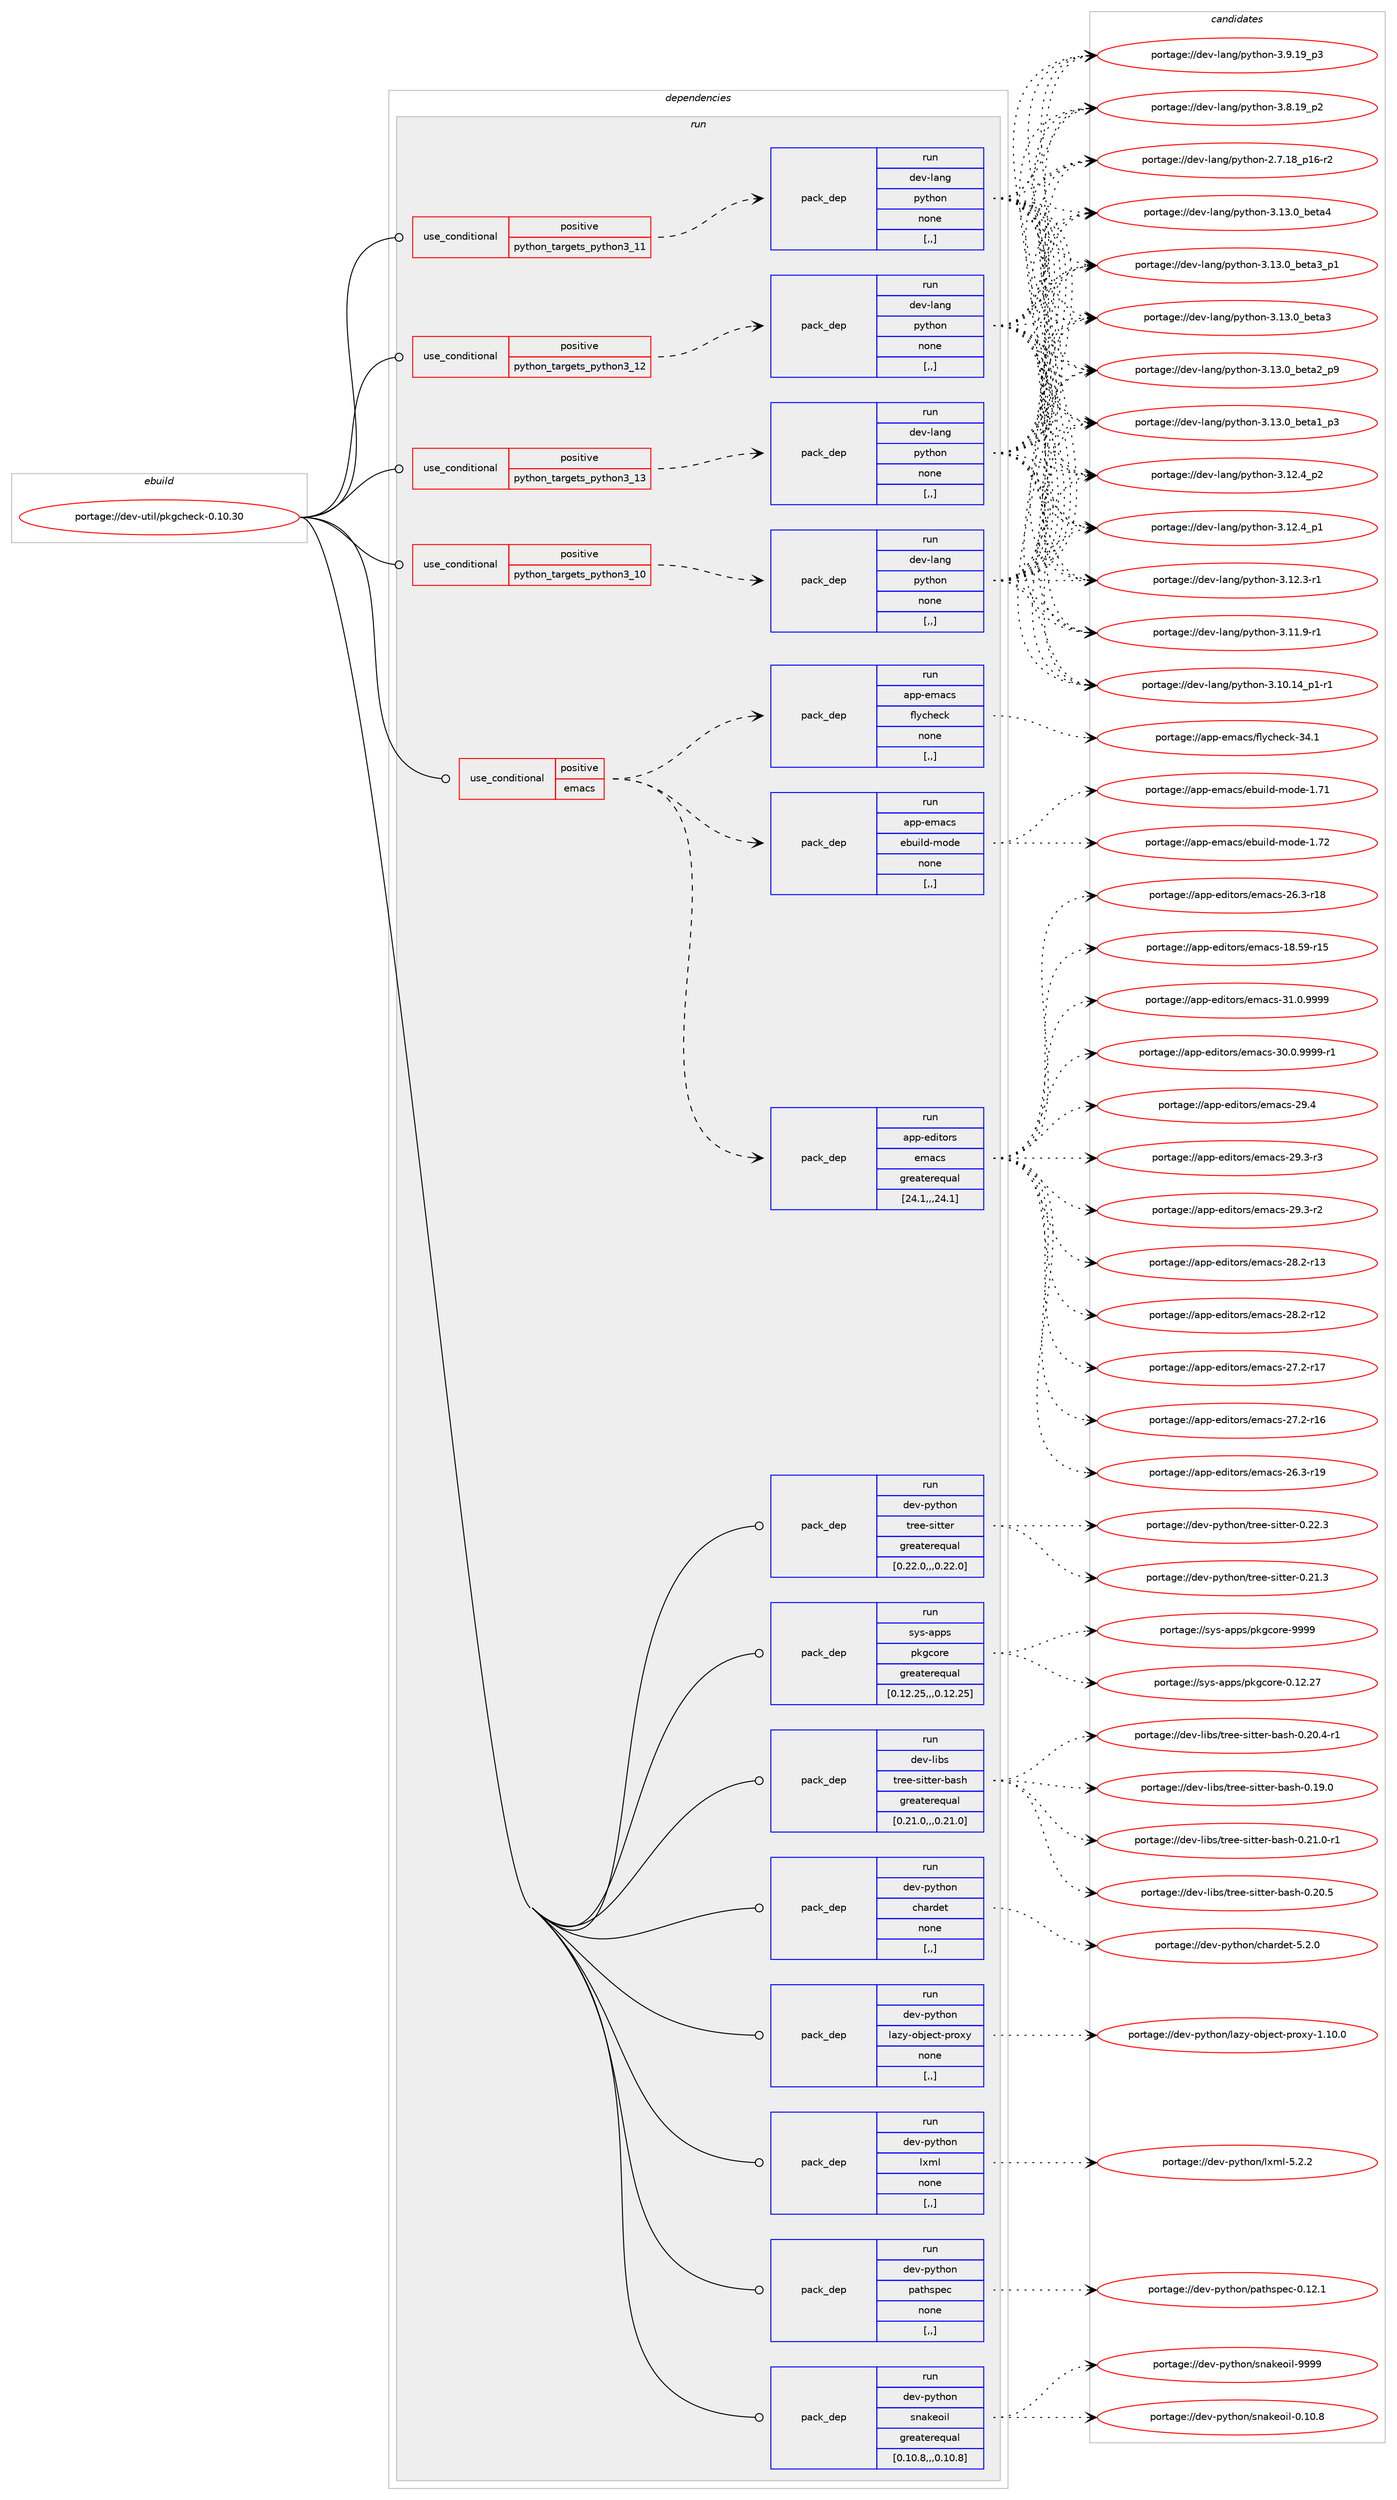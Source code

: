digraph prolog {

# *************
# Graph options
# *************

newrank=true;
concentrate=true;
compound=true;
graph [rankdir=LR,fontname=Helvetica,fontsize=10,ranksep=1.5];#, ranksep=2.5, nodesep=0.2];
edge  [arrowhead=vee];
node  [fontname=Helvetica,fontsize=10];

# **********
# The ebuild
# **********

subgraph cluster_leftcol {
color=gray;
label=<<i>ebuild</i>>;
id [label="portage://dev-util/pkgcheck-0.10.30", color=red, width=4, href="../dev-util/pkgcheck-0.10.30.svg"];
}

# ****************
# The dependencies
# ****************

subgraph cluster_midcol {
color=gray;
label=<<i>dependencies</i>>;
subgraph cluster_compile {
fillcolor="#eeeeee";
style=filled;
label=<<i>compile</i>>;
}
subgraph cluster_compileandrun {
fillcolor="#eeeeee";
style=filled;
label=<<i>compile and run</i>>;
}
subgraph cluster_run {
fillcolor="#eeeeee";
style=filled;
label=<<i>run</i>>;
subgraph cond61464 {
dependency218220 [label=<<TABLE BORDER="0" CELLBORDER="1" CELLSPACING="0" CELLPADDING="4"><TR><TD ROWSPAN="3" CELLPADDING="10">use_conditional</TD></TR><TR><TD>positive</TD></TR><TR><TD>emacs</TD></TR></TABLE>>, shape=none, color=red];
subgraph pack155316 {
dependency218221 [label=<<TABLE BORDER="0" CELLBORDER="1" CELLSPACING="0" CELLPADDING="4" WIDTH="220"><TR><TD ROWSPAN="6" CELLPADDING="30">pack_dep</TD></TR><TR><TD WIDTH="110">run</TD></TR><TR><TD>app-editors</TD></TR><TR><TD>emacs</TD></TR><TR><TD>greaterequal</TD></TR><TR><TD>[24.1,,,24.1]</TD></TR></TABLE>>, shape=none, color=blue];
}
dependency218220:e -> dependency218221:w [weight=20,style="dashed",arrowhead="vee"];
subgraph pack155317 {
dependency218222 [label=<<TABLE BORDER="0" CELLBORDER="1" CELLSPACING="0" CELLPADDING="4" WIDTH="220"><TR><TD ROWSPAN="6" CELLPADDING="30">pack_dep</TD></TR><TR><TD WIDTH="110">run</TD></TR><TR><TD>app-emacs</TD></TR><TR><TD>ebuild-mode</TD></TR><TR><TD>none</TD></TR><TR><TD>[,,]</TD></TR></TABLE>>, shape=none, color=blue];
}
dependency218220:e -> dependency218222:w [weight=20,style="dashed",arrowhead="vee"];
subgraph pack155318 {
dependency218223 [label=<<TABLE BORDER="0" CELLBORDER="1" CELLSPACING="0" CELLPADDING="4" WIDTH="220"><TR><TD ROWSPAN="6" CELLPADDING="30">pack_dep</TD></TR><TR><TD WIDTH="110">run</TD></TR><TR><TD>app-emacs</TD></TR><TR><TD>flycheck</TD></TR><TR><TD>none</TD></TR><TR><TD>[,,]</TD></TR></TABLE>>, shape=none, color=blue];
}
dependency218220:e -> dependency218223:w [weight=20,style="dashed",arrowhead="vee"];
}
id:e -> dependency218220:w [weight=20,style="solid",arrowhead="odot"];
subgraph cond61465 {
dependency218224 [label=<<TABLE BORDER="0" CELLBORDER="1" CELLSPACING="0" CELLPADDING="4"><TR><TD ROWSPAN="3" CELLPADDING="10">use_conditional</TD></TR><TR><TD>positive</TD></TR><TR><TD>python_targets_python3_10</TD></TR></TABLE>>, shape=none, color=red];
subgraph pack155319 {
dependency218225 [label=<<TABLE BORDER="0" CELLBORDER="1" CELLSPACING="0" CELLPADDING="4" WIDTH="220"><TR><TD ROWSPAN="6" CELLPADDING="30">pack_dep</TD></TR><TR><TD WIDTH="110">run</TD></TR><TR><TD>dev-lang</TD></TR><TR><TD>python</TD></TR><TR><TD>none</TD></TR><TR><TD>[,,]</TD></TR></TABLE>>, shape=none, color=blue];
}
dependency218224:e -> dependency218225:w [weight=20,style="dashed",arrowhead="vee"];
}
id:e -> dependency218224:w [weight=20,style="solid",arrowhead="odot"];
subgraph cond61466 {
dependency218226 [label=<<TABLE BORDER="0" CELLBORDER="1" CELLSPACING="0" CELLPADDING="4"><TR><TD ROWSPAN="3" CELLPADDING="10">use_conditional</TD></TR><TR><TD>positive</TD></TR><TR><TD>python_targets_python3_11</TD></TR></TABLE>>, shape=none, color=red];
subgraph pack155320 {
dependency218227 [label=<<TABLE BORDER="0" CELLBORDER="1" CELLSPACING="0" CELLPADDING="4" WIDTH="220"><TR><TD ROWSPAN="6" CELLPADDING="30">pack_dep</TD></TR><TR><TD WIDTH="110">run</TD></TR><TR><TD>dev-lang</TD></TR><TR><TD>python</TD></TR><TR><TD>none</TD></TR><TR><TD>[,,]</TD></TR></TABLE>>, shape=none, color=blue];
}
dependency218226:e -> dependency218227:w [weight=20,style="dashed",arrowhead="vee"];
}
id:e -> dependency218226:w [weight=20,style="solid",arrowhead="odot"];
subgraph cond61467 {
dependency218228 [label=<<TABLE BORDER="0" CELLBORDER="1" CELLSPACING="0" CELLPADDING="4"><TR><TD ROWSPAN="3" CELLPADDING="10">use_conditional</TD></TR><TR><TD>positive</TD></TR><TR><TD>python_targets_python3_12</TD></TR></TABLE>>, shape=none, color=red];
subgraph pack155321 {
dependency218229 [label=<<TABLE BORDER="0" CELLBORDER="1" CELLSPACING="0" CELLPADDING="4" WIDTH="220"><TR><TD ROWSPAN="6" CELLPADDING="30">pack_dep</TD></TR><TR><TD WIDTH="110">run</TD></TR><TR><TD>dev-lang</TD></TR><TR><TD>python</TD></TR><TR><TD>none</TD></TR><TR><TD>[,,]</TD></TR></TABLE>>, shape=none, color=blue];
}
dependency218228:e -> dependency218229:w [weight=20,style="dashed",arrowhead="vee"];
}
id:e -> dependency218228:w [weight=20,style="solid",arrowhead="odot"];
subgraph cond61468 {
dependency218230 [label=<<TABLE BORDER="0" CELLBORDER="1" CELLSPACING="0" CELLPADDING="4"><TR><TD ROWSPAN="3" CELLPADDING="10">use_conditional</TD></TR><TR><TD>positive</TD></TR><TR><TD>python_targets_python3_13</TD></TR></TABLE>>, shape=none, color=red];
subgraph pack155322 {
dependency218231 [label=<<TABLE BORDER="0" CELLBORDER="1" CELLSPACING="0" CELLPADDING="4" WIDTH="220"><TR><TD ROWSPAN="6" CELLPADDING="30">pack_dep</TD></TR><TR><TD WIDTH="110">run</TD></TR><TR><TD>dev-lang</TD></TR><TR><TD>python</TD></TR><TR><TD>none</TD></TR><TR><TD>[,,]</TD></TR></TABLE>>, shape=none, color=blue];
}
dependency218230:e -> dependency218231:w [weight=20,style="dashed",arrowhead="vee"];
}
id:e -> dependency218230:w [weight=20,style="solid",arrowhead="odot"];
subgraph pack155323 {
dependency218232 [label=<<TABLE BORDER="0" CELLBORDER="1" CELLSPACING="0" CELLPADDING="4" WIDTH="220"><TR><TD ROWSPAN="6" CELLPADDING="30">pack_dep</TD></TR><TR><TD WIDTH="110">run</TD></TR><TR><TD>dev-libs</TD></TR><TR><TD>tree-sitter-bash</TD></TR><TR><TD>greaterequal</TD></TR><TR><TD>[0.21.0,,,0.21.0]</TD></TR></TABLE>>, shape=none, color=blue];
}
id:e -> dependency218232:w [weight=20,style="solid",arrowhead="odot"];
subgraph pack155324 {
dependency218233 [label=<<TABLE BORDER="0" CELLBORDER="1" CELLSPACING="0" CELLPADDING="4" WIDTH="220"><TR><TD ROWSPAN="6" CELLPADDING="30">pack_dep</TD></TR><TR><TD WIDTH="110">run</TD></TR><TR><TD>dev-python</TD></TR><TR><TD>chardet</TD></TR><TR><TD>none</TD></TR><TR><TD>[,,]</TD></TR></TABLE>>, shape=none, color=blue];
}
id:e -> dependency218233:w [weight=20,style="solid",arrowhead="odot"];
subgraph pack155325 {
dependency218234 [label=<<TABLE BORDER="0" CELLBORDER="1" CELLSPACING="0" CELLPADDING="4" WIDTH="220"><TR><TD ROWSPAN="6" CELLPADDING="30">pack_dep</TD></TR><TR><TD WIDTH="110">run</TD></TR><TR><TD>dev-python</TD></TR><TR><TD>lazy-object-proxy</TD></TR><TR><TD>none</TD></TR><TR><TD>[,,]</TD></TR></TABLE>>, shape=none, color=blue];
}
id:e -> dependency218234:w [weight=20,style="solid",arrowhead="odot"];
subgraph pack155326 {
dependency218235 [label=<<TABLE BORDER="0" CELLBORDER="1" CELLSPACING="0" CELLPADDING="4" WIDTH="220"><TR><TD ROWSPAN="6" CELLPADDING="30">pack_dep</TD></TR><TR><TD WIDTH="110">run</TD></TR><TR><TD>dev-python</TD></TR><TR><TD>lxml</TD></TR><TR><TD>none</TD></TR><TR><TD>[,,]</TD></TR></TABLE>>, shape=none, color=blue];
}
id:e -> dependency218235:w [weight=20,style="solid",arrowhead="odot"];
subgraph pack155327 {
dependency218236 [label=<<TABLE BORDER="0" CELLBORDER="1" CELLSPACING="0" CELLPADDING="4" WIDTH="220"><TR><TD ROWSPAN="6" CELLPADDING="30">pack_dep</TD></TR><TR><TD WIDTH="110">run</TD></TR><TR><TD>dev-python</TD></TR><TR><TD>pathspec</TD></TR><TR><TD>none</TD></TR><TR><TD>[,,]</TD></TR></TABLE>>, shape=none, color=blue];
}
id:e -> dependency218236:w [weight=20,style="solid",arrowhead="odot"];
subgraph pack155328 {
dependency218237 [label=<<TABLE BORDER="0" CELLBORDER="1" CELLSPACING="0" CELLPADDING="4" WIDTH="220"><TR><TD ROWSPAN="6" CELLPADDING="30">pack_dep</TD></TR><TR><TD WIDTH="110">run</TD></TR><TR><TD>dev-python</TD></TR><TR><TD>snakeoil</TD></TR><TR><TD>greaterequal</TD></TR><TR><TD>[0.10.8,,,0.10.8]</TD></TR></TABLE>>, shape=none, color=blue];
}
id:e -> dependency218237:w [weight=20,style="solid",arrowhead="odot"];
subgraph pack155329 {
dependency218238 [label=<<TABLE BORDER="0" CELLBORDER="1" CELLSPACING="0" CELLPADDING="4" WIDTH="220"><TR><TD ROWSPAN="6" CELLPADDING="30">pack_dep</TD></TR><TR><TD WIDTH="110">run</TD></TR><TR><TD>dev-python</TD></TR><TR><TD>tree-sitter</TD></TR><TR><TD>greaterequal</TD></TR><TR><TD>[0.22.0,,,0.22.0]</TD></TR></TABLE>>, shape=none, color=blue];
}
id:e -> dependency218238:w [weight=20,style="solid",arrowhead="odot"];
subgraph pack155330 {
dependency218239 [label=<<TABLE BORDER="0" CELLBORDER="1" CELLSPACING="0" CELLPADDING="4" WIDTH="220"><TR><TD ROWSPAN="6" CELLPADDING="30">pack_dep</TD></TR><TR><TD WIDTH="110">run</TD></TR><TR><TD>sys-apps</TD></TR><TR><TD>pkgcore</TD></TR><TR><TD>greaterequal</TD></TR><TR><TD>[0.12.25,,,0.12.25]</TD></TR></TABLE>>, shape=none, color=blue];
}
id:e -> dependency218239:w [weight=20,style="solid",arrowhead="odot"];
}
}

# **************
# The candidates
# **************

subgraph cluster_choices {
rank=same;
color=gray;
label=<<i>candidates</i>>;

subgraph choice155316 {
color=black;
nodesep=1;
choice971121124510110010511611111411547101109979911545514946484657575757 [label="portage://app-editors/emacs-31.0.9999", color=red, width=4,href="../app-editors/emacs-31.0.9999.svg"];
choice9711211245101100105116111114115471011099799115455148464846575757574511449 [label="portage://app-editors/emacs-30.0.9999-r1", color=red, width=4,href="../app-editors/emacs-30.0.9999-r1.svg"];
choice97112112451011001051161111141154710110997991154550574652 [label="portage://app-editors/emacs-29.4", color=red, width=4,href="../app-editors/emacs-29.4.svg"];
choice971121124510110010511611111411547101109979911545505746514511451 [label="portage://app-editors/emacs-29.3-r3", color=red, width=4,href="../app-editors/emacs-29.3-r3.svg"];
choice971121124510110010511611111411547101109979911545505746514511450 [label="portage://app-editors/emacs-29.3-r2", color=red, width=4,href="../app-editors/emacs-29.3-r2.svg"];
choice97112112451011001051161111141154710110997991154550564650451144951 [label="portage://app-editors/emacs-28.2-r13", color=red, width=4,href="../app-editors/emacs-28.2-r13.svg"];
choice97112112451011001051161111141154710110997991154550564650451144950 [label="portage://app-editors/emacs-28.2-r12", color=red, width=4,href="../app-editors/emacs-28.2-r12.svg"];
choice97112112451011001051161111141154710110997991154550554650451144955 [label="portage://app-editors/emacs-27.2-r17", color=red, width=4,href="../app-editors/emacs-27.2-r17.svg"];
choice97112112451011001051161111141154710110997991154550554650451144954 [label="portage://app-editors/emacs-27.2-r16", color=red, width=4,href="../app-editors/emacs-27.2-r16.svg"];
choice97112112451011001051161111141154710110997991154550544651451144957 [label="portage://app-editors/emacs-26.3-r19", color=red, width=4,href="../app-editors/emacs-26.3-r19.svg"];
choice97112112451011001051161111141154710110997991154550544651451144956 [label="portage://app-editors/emacs-26.3-r18", color=red, width=4,href="../app-editors/emacs-26.3-r18.svg"];
choice9711211245101100105116111114115471011099799115454956465357451144953 [label="portage://app-editors/emacs-18.59-r15", color=red, width=4,href="../app-editors/emacs-18.59-r15.svg"];
dependency218221:e -> choice971121124510110010511611111411547101109979911545514946484657575757:w [style=dotted,weight="100"];
dependency218221:e -> choice9711211245101100105116111114115471011099799115455148464846575757574511449:w [style=dotted,weight="100"];
dependency218221:e -> choice97112112451011001051161111141154710110997991154550574652:w [style=dotted,weight="100"];
dependency218221:e -> choice971121124510110010511611111411547101109979911545505746514511451:w [style=dotted,weight="100"];
dependency218221:e -> choice971121124510110010511611111411547101109979911545505746514511450:w [style=dotted,weight="100"];
dependency218221:e -> choice97112112451011001051161111141154710110997991154550564650451144951:w [style=dotted,weight="100"];
dependency218221:e -> choice97112112451011001051161111141154710110997991154550564650451144950:w [style=dotted,weight="100"];
dependency218221:e -> choice97112112451011001051161111141154710110997991154550554650451144955:w [style=dotted,weight="100"];
dependency218221:e -> choice97112112451011001051161111141154710110997991154550554650451144954:w [style=dotted,weight="100"];
dependency218221:e -> choice97112112451011001051161111141154710110997991154550544651451144957:w [style=dotted,weight="100"];
dependency218221:e -> choice97112112451011001051161111141154710110997991154550544651451144956:w [style=dotted,weight="100"];
dependency218221:e -> choice9711211245101100105116111114115471011099799115454956465357451144953:w [style=dotted,weight="100"];
}
subgraph choice155317 {
color=black;
nodesep=1;
choice971121124510110997991154710198117105108100451091111001014549465550 [label="portage://app-emacs/ebuild-mode-1.72", color=red, width=4,href="../app-emacs/ebuild-mode-1.72.svg"];
choice971121124510110997991154710198117105108100451091111001014549465549 [label="portage://app-emacs/ebuild-mode-1.71", color=red, width=4,href="../app-emacs/ebuild-mode-1.71.svg"];
dependency218222:e -> choice971121124510110997991154710198117105108100451091111001014549465550:w [style=dotted,weight="100"];
dependency218222:e -> choice971121124510110997991154710198117105108100451091111001014549465549:w [style=dotted,weight="100"];
}
subgraph choice155318 {
color=black;
nodesep=1;
choice971121124510110997991154710210812199104101991074551524649 [label="portage://app-emacs/flycheck-34.1", color=red, width=4,href="../app-emacs/flycheck-34.1.svg"];
dependency218223:e -> choice971121124510110997991154710210812199104101991074551524649:w [style=dotted,weight="100"];
}
subgraph choice155319 {
color=black;
nodesep=1;
choice1001011184510897110103471121211161041111104551464951464895981011169752 [label="portage://dev-lang/python-3.13.0_beta4", color=red, width=4,href="../dev-lang/python-3.13.0_beta4.svg"];
choice10010111845108971101034711212111610411111045514649514648959810111697519511249 [label="portage://dev-lang/python-3.13.0_beta3_p1", color=red, width=4,href="../dev-lang/python-3.13.0_beta3_p1.svg"];
choice1001011184510897110103471121211161041111104551464951464895981011169751 [label="portage://dev-lang/python-3.13.0_beta3", color=red, width=4,href="../dev-lang/python-3.13.0_beta3.svg"];
choice10010111845108971101034711212111610411111045514649514648959810111697509511257 [label="portage://dev-lang/python-3.13.0_beta2_p9", color=red, width=4,href="../dev-lang/python-3.13.0_beta2_p9.svg"];
choice10010111845108971101034711212111610411111045514649514648959810111697499511251 [label="portage://dev-lang/python-3.13.0_beta1_p3", color=red, width=4,href="../dev-lang/python-3.13.0_beta1_p3.svg"];
choice100101118451089711010347112121116104111110455146495046529511250 [label="portage://dev-lang/python-3.12.4_p2", color=red, width=4,href="../dev-lang/python-3.12.4_p2.svg"];
choice100101118451089711010347112121116104111110455146495046529511249 [label="portage://dev-lang/python-3.12.4_p1", color=red, width=4,href="../dev-lang/python-3.12.4_p1.svg"];
choice100101118451089711010347112121116104111110455146495046514511449 [label="portage://dev-lang/python-3.12.3-r1", color=red, width=4,href="../dev-lang/python-3.12.3-r1.svg"];
choice100101118451089711010347112121116104111110455146494946574511449 [label="portage://dev-lang/python-3.11.9-r1", color=red, width=4,href="../dev-lang/python-3.11.9-r1.svg"];
choice100101118451089711010347112121116104111110455146494846495295112494511449 [label="portage://dev-lang/python-3.10.14_p1-r1", color=red, width=4,href="../dev-lang/python-3.10.14_p1-r1.svg"];
choice100101118451089711010347112121116104111110455146574649579511251 [label="portage://dev-lang/python-3.9.19_p3", color=red, width=4,href="../dev-lang/python-3.9.19_p3.svg"];
choice100101118451089711010347112121116104111110455146564649579511250 [label="portage://dev-lang/python-3.8.19_p2", color=red, width=4,href="../dev-lang/python-3.8.19_p2.svg"];
choice100101118451089711010347112121116104111110455046554649569511249544511450 [label="portage://dev-lang/python-2.7.18_p16-r2", color=red, width=4,href="../dev-lang/python-2.7.18_p16-r2.svg"];
dependency218225:e -> choice1001011184510897110103471121211161041111104551464951464895981011169752:w [style=dotted,weight="100"];
dependency218225:e -> choice10010111845108971101034711212111610411111045514649514648959810111697519511249:w [style=dotted,weight="100"];
dependency218225:e -> choice1001011184510897110103471121211161041111104551464951464895981011169751:w [style=dotted,weight="100"];
dependency218225:e -> choice10010111845108971101034711212111610411111045514649514648959810111697509511257:w [style=dotted,weight="100"];
dependency218225:e -> choice10010111845108971101034711212111610411111045514649514648959810111697499511251:w [style=dotted,weight="100"];
dependency218225:e -> choice100101118451089711010347112121116104111110455146495046529511250:w [style=dotted,weight="100"];
dependency218225:e -> choice100101118451089711010347112121116104111110455146495046529511249:w [style=dotted,weight="100"];
dependency218225:e -> choice100101118451089711010347112121116104111110455146495046514511449:w [style=dotted,weight="100"];
dependency218225:e -> choice100101118451089711010347112121116104111110455146494946574511449:w [style=dotted,weight="100"];
dependency218225:e -> choice100101118451089711010347112121116104111110455146494846495295112494511449:w [style=dotted,weight="100"];
dependency218225:e -> choice100101118451089711010347112121116104111110455146574649579511251:w [style=dotted,weight="100"];
dependency218225:e -> choice100101118451089711010347112121116104111110455146564649579511250:w [style=dotted,weight="100"];
dependency218225:e -> choice100101118451089711010347112121116104111110455046554649569511249544511450:w [style=dotted,weight="100"];
}
subgraph choice155320 {
color=black;
nodesep=1;
choice1001011184510897110103471121211161041111104551464951464895981011169752 [label="portage://dev-lang/python-3.13.0_beta4", color=red, width=4,href="../dev-lang/python-3.13.0_beta4.svg"];
choice10010111845108971101034711212111610411111045514649514648959810111697519511249 [label="portage://dev-lang/python-3.13.0_beta3_p1", color=red, width=4,href="../dev-lang/python-3.13.0_beta3_p1.svg"];
choice1001011184510897110103471121211161041111104551464951464895981011169751 [label="portage://dev-lang/python-3.13.0_beta3", color=red, width=4,href="../dev-lang/python-3.13.0_beta3.svg"];
choice10010111845108971101034711212111610411111045514649514648959810111697509511257 [label="portage://dev-lang/python-3.13.0_beta2_p9", color=red, width=4,href="../dev-lang/python-3.13.0_beta2_p9.svg"];
choice10010111845108971101034711212111610411111045514649514648959810111697499511251 [label="portage://dev-lang/python-3.13.0_beta1_p3", color=red, width=4,href="../dev-lang/python-3.13.0_beta1_p3.svg"];
choice100101118451089711010347112121116104111110455146495046529511250 [label="portage://dev-lang/python-3.12.4_p2", color=red, width=4,href="../dev-lang/python-3.12.4_p2.svg"];
choice100101118451089711010347112121116104111110455146495046529511249 [label="portage://dev-lang/python-3.12.4_p1", color=red, width=4,href="../dev-lang/python-3.12.4_p1.svg"];
choice100101118451089711010347112121116104111110455146495046514511449 [label="portage://dev-lang/python-3.12.3-r1", color=red, width=4,href="../dev-lang/python-3.12.3-r1.svg"];
choice100101118451089711010347112121116104111110455146494946574511449 [label="portage://dev-lang/python-3.11.9-r1", color=red, width=4,href="../dev-lang/python-3.11.9-r1.svg"];
choice100101118451089711010347112121116104111110455146494846495295112494511449 [label="portage://dev-lang/python-3.10.14_p1-r1", color=red, width=4,href="../dev-lang/python-3.10.14_p1-r1.svg"];
choice100101118451089711010347112121116104111110455146574649579511251 [label="portage://dev-lang/python-3.9.19_p3", color=red, width=4,href="../dev-lang/python-3.9.19_p3.svg"];
choice100101118451089711010347112121116104111110455146564649579511250 [label="portage://dev-lang/python-3.8.19_p2", color=red, width=4,href="../dev-lang/python-3.8.19_p2.svg"];
choice100101118451089711010347112121116104111110455046554649569511249544511450 [label="portage://dev-lang/python-2.7.18_p16-r2", color=red, width=4,href="../dev-lang/python-2.7.18_p16-r2.svg"];
dependency218227:e -> choice1001011184510897110103471121211161041111104551464951464895981011169752:w [style=dotted,weight="100"];
dependency218227:e -> choice10010111845108971101034711212111610411111045514649514648959810111697519511249:w [style=dotted,weight="100"];
dependency218227:e -> choice1001011184510897110103471121211161041111104551464951464895981011169751:w [style=dotted,weight="100"];
dependency218227:e -> choice10010111845108971101034711212111610411111045514649514648959810111697509511257:w [style=dotted,weight="100"];
dependency218227:e -> choice10010111845108971101034711212111610411111045514649514648959810111697499511251:w [style=dotted,weight="100"];
dependency218227:e -> choice100101118451089711010347112121116104111110455146495046529511250:w [style=dotted,weight="100"];
dependency218227:e -> choice100101118451089711010347112121116104111110455146495046529511249:w [style=dotted,weight="100"];
dependency218227:e -> choice100101118451089711010347112121116104111110455146495046514511449:w [style=dotted,weight="100"];
dependency218227:e -> choice100101118451089711010347112121116104111110455146494946574511449:w [style=dotted,weight="100"];
dependency218227:e -> choice100101118451089711010347112121116104111110455146494846495295112494511449:w [style=dotted,weight="100"];
dependency218227:e -> choice100101118451089711010347112121116104111110455146574649579511251:w [style=dotted,weight="100"];
dependency218227:e -> choice100101118451089711010347112121116104111110455146564649579511250:w [style=dotted,weight="100"];
dependency218227:e -> choice100101118451089711010347112121116104111110455046554649569511249544511450:w [style=dotted,weight="100"];
}
subgraph choice155321 {
color=black;
nodesep=1;
choice1001011184510897110103471121211161041111104551464951464895981011169752 [label="portage://dev-lang/python-3.13.0_beta4", color=red, width=4,href="../dev-lang/python-3.13.0_beta4.svg"];
choice10010111845108971101034711212111610411111045514649514648959810111697519511249 [label="portage://dev-lang/python-3.13.0_beta3_p1", color=red, width=4,href="../dev-lang/python-3.13.0_beta3_p1.svg"];
choice1001011184510897110103471121211161041111104551464951464895981011169751 [label="portage://dev-lang/python-3.13.0_beta3", color=red, width=4,href="../dev-lang/python-3.13.0_beta3.svg"];
choice10010111845108971101034711212111610411111045514649514648959810111697509511257 [label="portage://dev-lang/python-3.13.0_beta2_p9", color=red, width=4,href="../dev-lang/python-3.13.0_beta2_p9.svg"];
choice10010111845108971101034711212111610411111045514649514648959810111697499511251 [label="portage://dev-lang/python-3.13.0_beta1_p3", color=red, width=4,href="../dev-lang/python-3.13.0_beta1_p3.svg"];
choice100101118451089711010347112121116104111110455146495046529511250 [label="portage://dev-lang/python-3.12.4_p2", color=red, width=4,href="../dev-lang/python-3.12.4_p2.svg"];
choice100101118451089711010347112121116104111110455146495046529511249 [label="portage://dev-lang/python-3.12.4_p1", color=red, width=4,href="../dev-lang/python-3.12.4_p1.svg"];
choice100101118451089711010347112121116104111110455146495046514511449 [label="portage://dev-lang/python-3.12.3-r1", color=red, width=4,href="../dev-lang/python-3.12.3-r1.svg"];
choice100101118451089711010347112121116104111110455146494946574511449 [label="portage://dev-lang/python-3.11.9-r1", color=red, width=4,href="../dev-lang/python-3.11.9-r1.svg"];
choice100101118451089711010347112121116104111110455146494846495295112494511449 [label="portage://dev-lang/python-3.10.14_p1-r1", color=red, width=4,href="../dev-lang/python-3.10.14_p1-r1.svg"];
choice100101118451089711010347112121116104111110455146574649579511251 [label="portage://dev-lang/python-3.9.19_p3", color=red, width=4,href="../dev-lang/python-3.9.19_p3.svg"];
choice100101118451089711010347112121116104111110455146564649579511250 [label="portage://dev-lang/python-3.8.19_p2", color=red, width=4,href="../dev-lang/python-3.8.19_p2.svg"];
choice100101118451089711010347112121116104111110455046554649569511249544511450 [label="portage://dev-lang/python-2.7.18_p16-r2", color=red, width=4,href="../dev-lang/python-2.7.18_p16-r2.svg"];
dependency218229:e -> choice1001011184510897110103471121211161041111104551464951464895981011169752:w [style=dotted,weight="100"];
dependency218229:e -> choice10010111845108971101034711212111610411111045514649514648959810111697519511249:w [style=dotted,weight="100"];
dependency218229:e -> choice1001011184510897110103471121211161041111104551464951464895981011169751:w [style=dotted,weight="100"];
dependency218229:e -> choice10010111845108971101034711212111610411111045514649514648959810111697509511257:w [style=dotted,weight="100"];
dependency218229:e -> choice10010111845108971101034711212111610411111045514649514648959810111697499511251:w [style=dotted,weight="100"];
dependency218229:e -> choice100101118451089711010347112121116104111110455146495046529511250:w [style=dotted,weight="100"];
dependency218229:e -> choice100101118451089711010347112121116104111110455146495046529511249:w [style=dotted,weight="100"];
dependency218229:e -> choice100101118451089711010347112121116104111110455146495046514511449:w [style=dotted,weight="100"];
dependency218229:e -> choice100101118451089711010347112121116104111110455146494946574511449:w [style=dotted,weight="100"];
dependency218229:e -> choice100101118451089711010347112121116104111110455146494846495295112494511449:w [style=dotted,weight="100"];
dependency218229:e -> choice100101118451089711010347112121116104111110455146574649579511251:w [style=dotted,weight="100"];
dependency218229:e -> choice100101118451089711010347112121116104111110455146564649579511250:w [style=dotted,weight="100"];
dependency218229:e -> choice100101118451089711010347112121116104111110455046554649569511249544511450:w [style=dotted,weight="100"];
}
subgraph choice155322 {
color=black;
nodesep=1;
choice1001011184510897110103471121211161041111104551464951464895981011169752 [label="portage://dev-lang/python-3.13.0_beta4", color=red, width=4,href="../dev-lang/python-3.13.0_beta4.svg"];
choice10010111845108971101034711212111610411111045514649514648959810111697519511249 [label="portage://dev-lang/python-3.13.0_beta3_p1", color=red, width=4,href="../dev-lang/python-3.13.0_beta3_p1.svg"];
choice1001011184510897110103471121211161041111104551464951464895981011169751 [label="portage://dev-lang/python-3.13.0_beta3", color=red, width=4,href="../dev-lang/python-3.13.0_beta3.svg"];
choice10010111845108971101034711212111610411111045514649514648959810111697509511257 [label="portage://dev-lang/python-3.13.0_beta2_p9", color=red, width=4,href="../dev-lang/python-3.13.0_beta2_p9.svg"];
choice10010111845108971101034711212111610411111045514649514648959810111697499511251 [label="portage://dev-lang/python-3.13.0_beta1_p3", color=red, width=4,href="../dev-lang/python-3.13.0_beta1_p3.svg"];
choice100101118451089711010347112121116104111110455146495046529511250 [label="portage://dev-lang/python-3.12.4_p2", color=red, width=4,href="../dev-lang/python-3.12.4_p2.svg"];
choice100101118451089711010347112121116104111110455146495046529511249 [label="portage://dev-lang/python-3.12.4_p1", color=red, width=4,href="../dev-lang/python-3.12.4_p1.svg"];
choice100101118451089711010347112121116104111110455146495046514511449 [label="portage://dev-lang/python-3.12.3-r1", color=red, width=4,href="../dev-lang/python-3.12.3-r1.svg"];
choice100101118451089711010347112121116104111110455146494946574511449 [label="portage://dev-lang/python-3.11.9-r1", color=red, width=4,href="../dev-lang/python-3.11.9-r1.svg"];
choice100101118451089711010347112121116104111110455146494846495295112494511449 [label="portage://dev-lang/python-3.10.14_p1-r1", color=red, width=4,href="../dev-lang/python-3.10.14_p1-r1.svg"];
choice100101118451089711010347112121116104111110455146574649579511251 [label="portage://dev-lang/python-3.9.19_p3", color=red, width=4,href="../dev-lang/python-3.9.19_p3.svg"];
choice100101118451089711010347112121116104111110455146564649579511250 [label="portage://dev-lang/python-3.8.19_p2", color=red, width=4,href="../dev-lang/python-3.8.19_p2.svg"];
choice100101118451089711010347112121116104111110455046554649569511249544511450 [label="portage://dev-lang/python-2.7.18_p16-r2", color=red, width=4,href="../dev-lang/python-2.7.18_p16-r2.svg"];
dependency218231:e -> choice1001011184510897110103471121211161041111104551464951464895981011169752:w [style=dotted,weight="100"];
dependency218231:e -> choice10010111845108971101034711212111610411111045514649514648959810111697519511249:w [style=dotted,weight="100"];
dependency218231:e -> choice1001011184510897110103471121211161041111104551464951464895981011169751:w [style=dotted,weight="100"];
dependency218231:e -> choice10010111845108971101034711212111610411111045514649514648959810111697509511257:w [style=dotted,weight="100"];
dependency218231:e -> choice10010111845108971101034711212111610411111045514649514648959810111697499511251:w [style=dotted,weight="100"];
dependency218231:e -> choice100101118451089711010347112121116104111110455146495046529511250:w [style=dotted,weight="100"];
dependency218231:e -> choice100101118451089711010347112121116104111110455146495046529511249:w [style=dotted,weight="100"];
dependency218231:e -> choice100101118451089711010347112121116104111110455146495046514511449:w [style=dotted,weight="100"];
dependency218231:e -> choice100101118451089711010347112121116104111110455146494946574511449:w [style=dotted,weight="100"];
dependency218231:e -> choice100101118451089711010347112121116104111110455146494846495295112494511449:w [style=dotted,weight="100"];
dependency218231:e -> choice100101118451089711010347112121116104111110455146574649579511251:w [style=dotted,weight="100"];
dependency218231:e -> choice100101118451089711010347112121116104111110455146564649579511250:w [style=dotted,weight="100"];
dependency218231:e -> choice100101118451089711010347112121116104111110455046554649569511249544511450:w [style=dotted,weight="100"];
}
subgraph choice155323 {
color=black;
nodesep=1;
choice10010111845108105981154711611410110145115105116116101114459897115104454846504946484511449 [label="portage://dev-libs/tree-sitter-bash-0.21.0-r1", color=red, width=4,href="../dev-libs/tree-sitter-bash-0.21.0-r1.svg"];
choice1001011184510810598115471161141011014511510511611610111445989711510445484650484653 [label="portage://dev-libs/tree-sitter-bash-0.20.5", color=red, width=4,href="../dev-libs/tree-sitter-bash-0.20.5.svg"];
choice10010111845108105981154711611410110145115105116116101114459897115104454846504846524511449 [label="portage://dev-libs/tree-sitter-bash-0.20.4-r1", color=red, width=4,href="../dev-libs/tree-sitter-bash-0.20.4-r1.svg"];
choice1001011184510810598115471161141011014511510511611610111445989711510445484649574648 [label="portage://dev-libs/tree-sitter-bash-0.19.0", color=red, width=4,href="../dev-libs/tree-sitter-bash-0.19.0.svg"];
dependency218232:e -> choice10010111845108105981154711611410110145115105116116101114459897115104454846504946484511449:w [style=dotted,weight="100"];
dependency218232:e -> choice1001011184510810598115471161141011014511510511611610111445989711510445484650484653:w [style=dotted,weight="100"];
dependency218232:e -> choice10010111845108105981154711611410110145115105116116101114459897115104454846504846524511449:w [style=dotted,weight="100"];
dependency218232:e -> choice1001011184510810598115471161141011014511510511611610111445989711510445484649574648:w [style=dotted,weight="100"];
}
subgraph choice155324 {
color=black;
nodesep=1;
choice10010111845112121116104111110479910497114100101116455346504648 [label="portage://dev-python/chardet-5.2.0", color=red, width=4,href="../dev-python/chardet-5.2.0.svg"];
dependency218233:e -> choice10010111845112121116104111110479910497114100101116455346504648:w [style=dotted,weight="100"];
}
subgraph choice155325 {
color=black;
nodesep=1;
choice1001011184511212111610411111047108971221214511198106101991164511211411112012145494649484648 [label="portage://dev-python/lazy-object-proxy-1.10.0", color=red, width=4,href="../dev-python/lazy-object-proxy-1.10.0.svg"];
dependency218234:e -> choice1001011184511212111610411111047108971221214511198106101991164511211411112012145494649484648:w [style=dotted,weight="100"];
}
subgraph choice155326 {
color=black;
nodesep=1;
choice1001011184511212111610411111047108120109108455346504650 [label="portage://dev-python/lxml-5.2.2", color=red, width=4,href="../dev-python/lxml-5.2.2.svg"];
dependency218235:e -> choice1001011184511212111610411111047108120109108455346504650:w [style=dotted,weight="100"];
}
subgraph choice155327 {
color=black;
nodesep=1;
choice1001011184511212111610411111047112971161041151121019945484649504649 [label="portage://dev-python/pathspec-0.12.1", color=red, width=4,href="../dev-python/pathspec-0.12.1.svg"];
dependency218236:e -> choice1001011184511212111610411111047112971161041151121019945484649504649:w [style=dotted,weight="100"];
}
subgraph choice155328 {
color=black;
nodesep=1;
choice1001011184511212111610411111047115110971071011111051084557575757 [label="portage://dev-python/snakeoil-9999", color=red, width=4,href="../dev-python/snakeoil-9999.svg"];
choice10010111845112121116104111110471151109710710111110510845484649484656 [label="portage://dev-python/snakeoil-0.10.8", color=red, width=4,href="../dev-python/snakeoil-0.10.8.svg"];
dependency218237:e -> choice1001011184511212111610411111047115110971071011111051084557575757:w [style=dotted,weight="100"];
dependency218237:e -> choice10010111845112121116104111110471151109710710111110510845484649484656:w [style=dotted,weight="100"];
}
subgraph choice155329 {
color=black;
nodesep=1;
choice10010111845112121116104111110471161141011014511510511611610111445484650504651 [label="portage://dev-python/tree-sitter-0.22.3", color=red, width=4,href="../dev-python/tree-sitter-0.22.3.svg"];
choice10010111845112121116104111110471161141011014511510511611610111445484650494651 [label="portage://dev-python/tree-sitter-0.21.3", color=red, width=4,href="../dev-python/tree-sitter-0.21.3.svg"];
dependency218238:e -> choice10010111845112121116104111110471161141011014511510511611610111445484650504651:w [style=dotted,weight="100"];
dependency218238:e -> choice10010111845112121116104111110471161141011014511510511611610111445484650494651:w [style=dotted,weight="100"];
}
subgraph choice155330 {
color=black;
nodesep=1;
choice115121115459711211211547112107103991111141014557575757 [label="portage://sys-apps/pkgcore-9999", color=red, width=4,href="../sys-apps/pkgcore-9999.svg"];
choice115121115459711211211547112107103991111141014548464950465055 [label="portage://sys-apps/pkgcore-0.12.27", color=red, width=4,href="../sys-apps/pkgcore-0.12.27.svg"];
dependency218239:e -> choice115121115459711211211547112107103991111141014557575757:w [style=dotted,weight="100"];
dependency218239:e -> choice115121115459711211211547112107103991111141014548464950465055:w [style=dotted,weight="100"];
}
}

}
